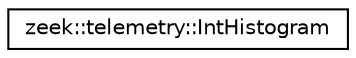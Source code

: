 digraph "Graphical Class Hierarchy"
{
 // LATEX_PDF_SIZE
  edge [fontname="Helvetica",fontsize="10",labelfontname="Helvetica",labelfontsize="10"];
  node [fontname="Helvetica",fontsize="10",shape=record];
  rankdir="LR";
  Node0 [label="zeek::telemetry::IntHistogram",height=0.2,width=0.4,color="black", fillcolor="white", style="filled",URL="$de/dbf/classzeek_1_1telemetry_1_1IntHistogram.html",tooltip=" "];
}
